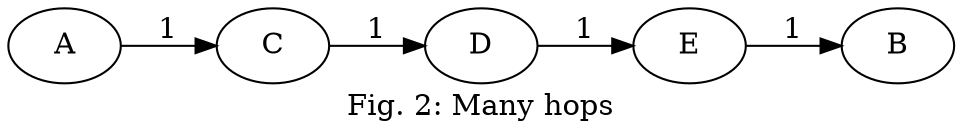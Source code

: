 digraph G {
      rankdir = LR
      labelloc="b"
      label="Fig. 2:\ Many\ hops"
      A -> C [label="1"]
      C -> D [label="1"]
      D -> E [label="1"]
      E -> B [label="1"]
    }
  
